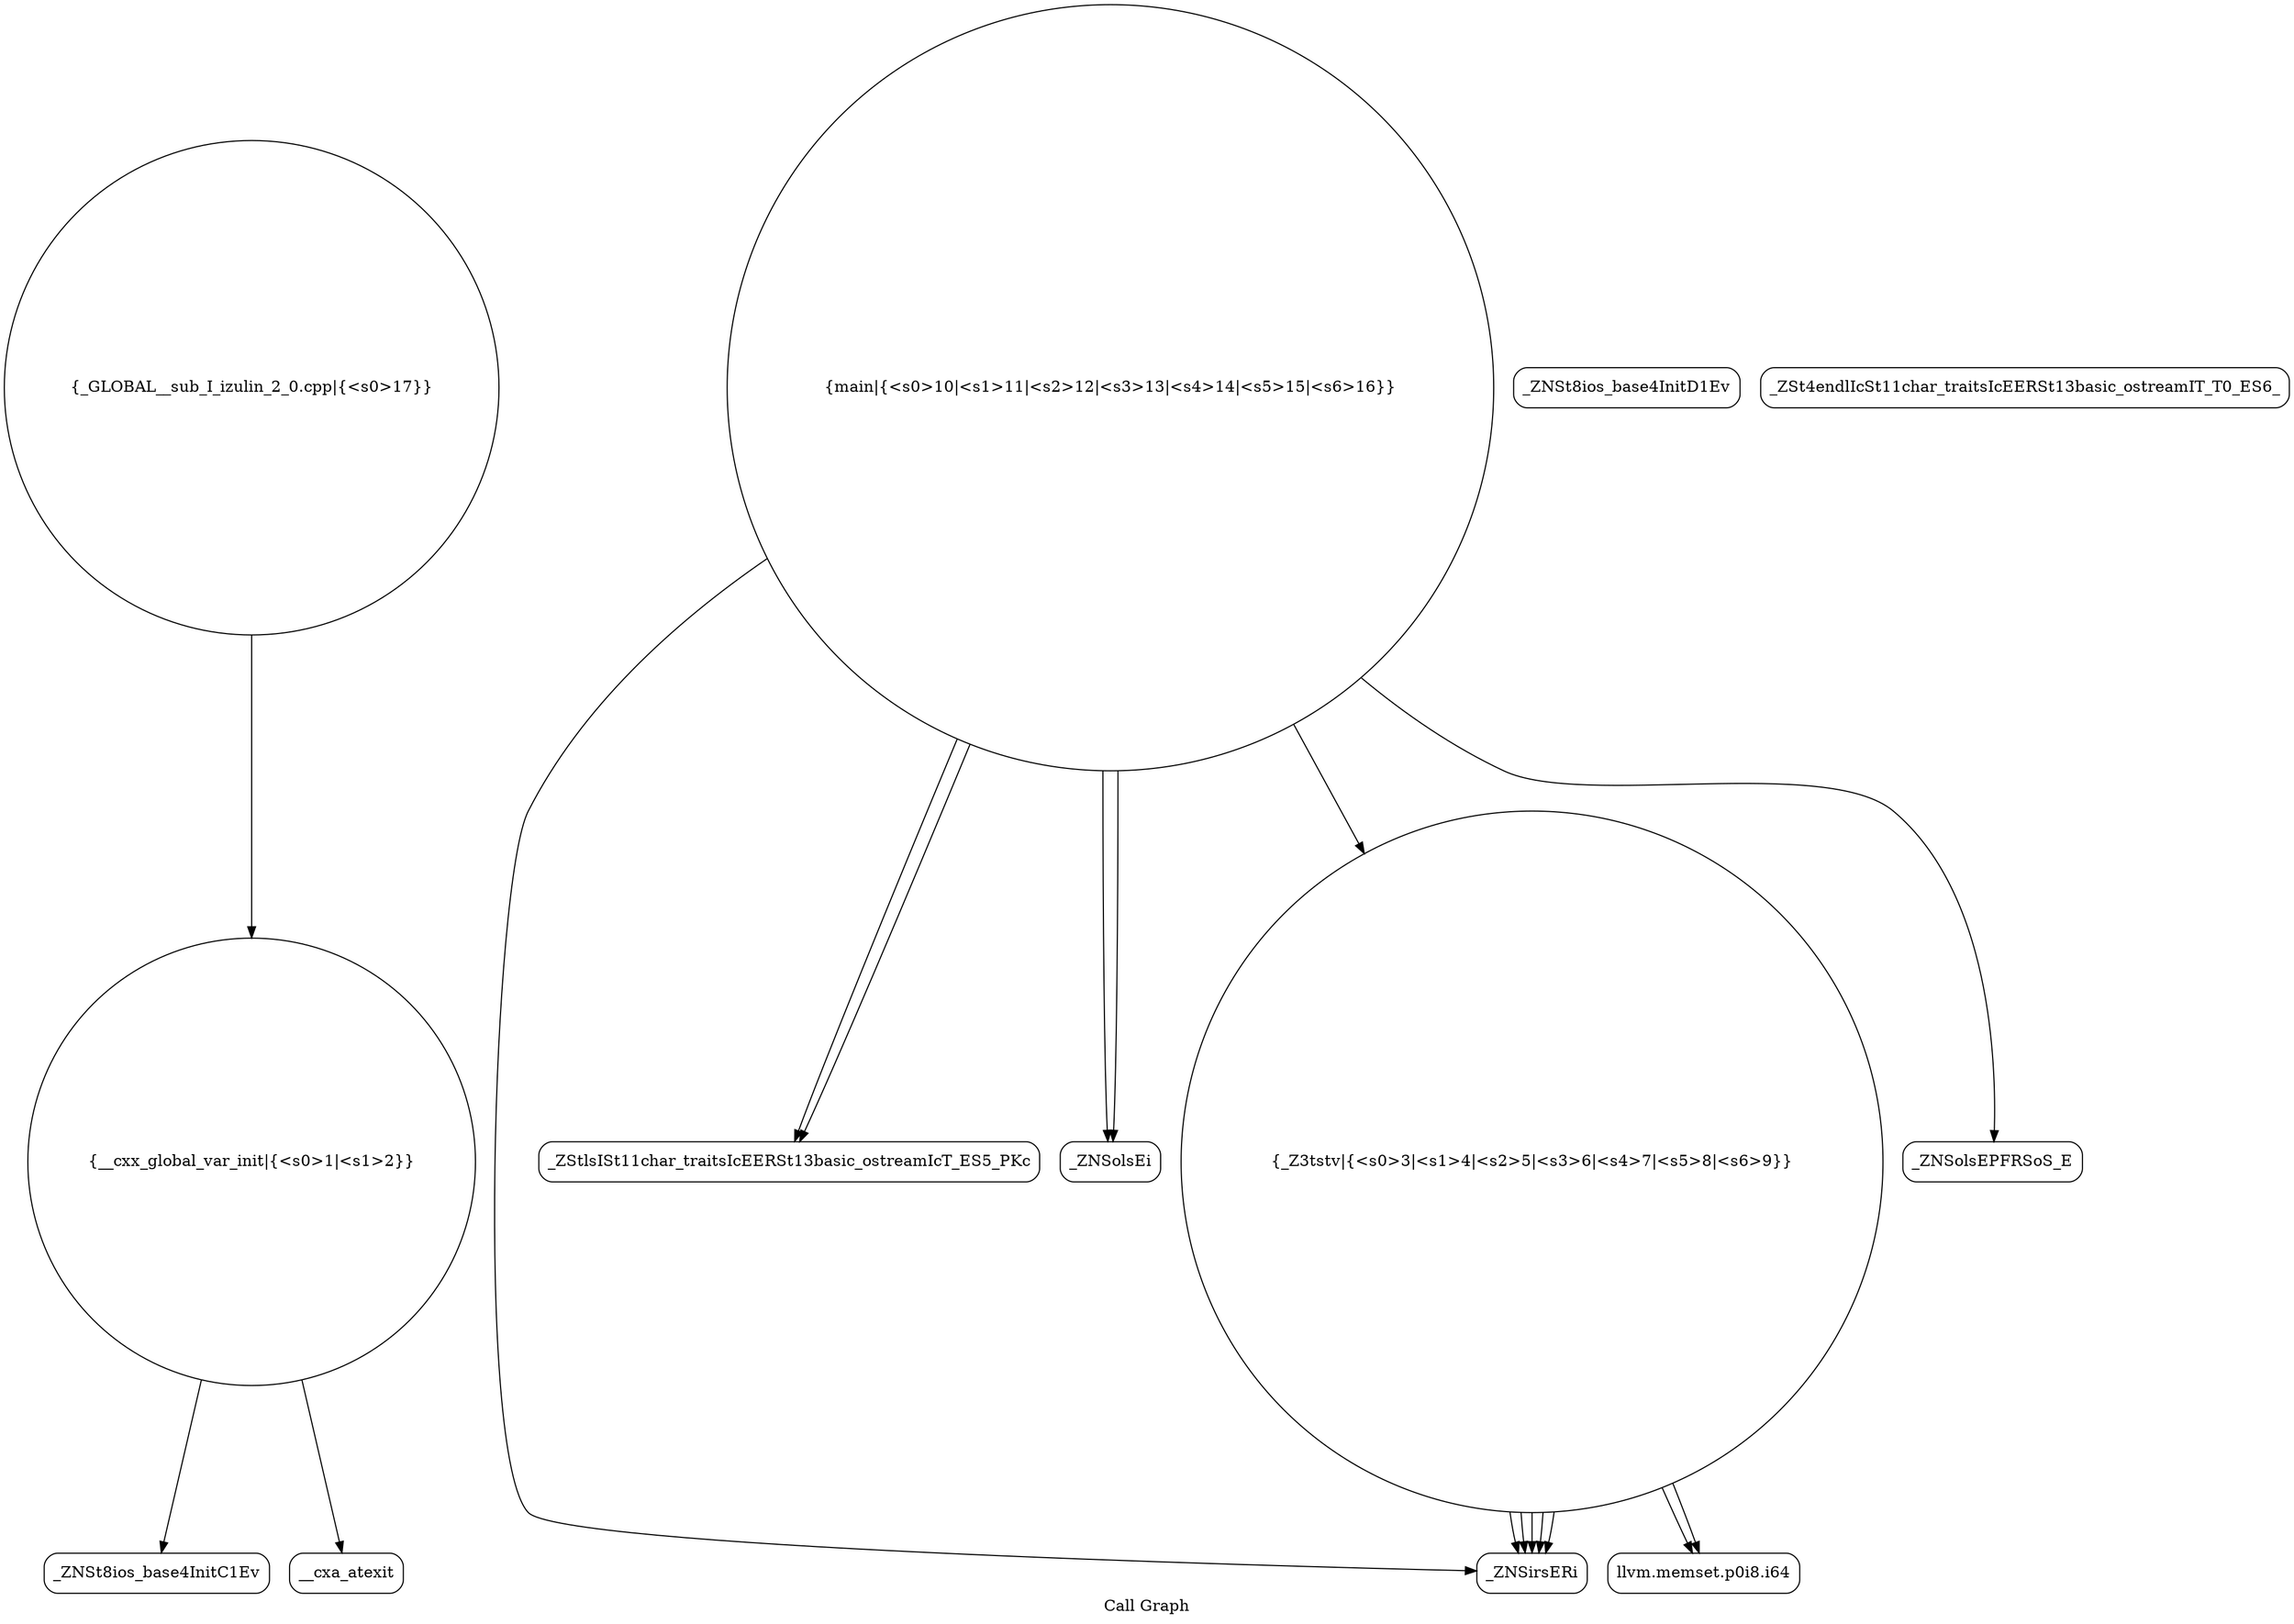 digraph "Call Graph" {
	label="Call Graph";

	Node0x561d85a11b20 [shape=record,shape=circle,label="{__cxx_global_var_init|{<s0>1|<s1>2}}"];
	Node0x561d85a11b20:s0 -> Node0x561d85a11fb0[color=black];
	Node0x561d85a11b20:s1 -> Node0x561d85a120b0[color=black];
	Node0x561d85a122b0 [shape=record,shape=circle,label="{main|{<s0>10|<s1>11|<s2>12|<s3>13|<s4>14|<s5>15|<s6>16}}"];
	Node0x561d85a122b0:s0 -> Node0x561d85a12230[color=black];
	Node0x561d85a122b0:s1 -> Node0x561d85a12330[color=black];
	Node0x561d85a122b0:s2 -> Node0x561d85a123b0[color=black];
	Node0x561d85a122b0:s3 -> Node0x561d85a12330[color=black];
	Node0x561d85a122b0:s4 -> Node0x561d85a12130[color=black];
	Node0x561d85a122b0:s5 -> Node0x561d85a123b0[color=black];
	Node0x561d85a122b0:s6 -> Node0x561d85a12430[color=black];
	Node0x561d85a12030 [shape=record,shape=Mrecord,label="{_ZNSt8ios_base4InitD1Ev}"];
	Node0x561d85a123b0 [shape=record,shape=Mrecord,label="{_ZNSolsEi}"];
	Node0x561d85a12130 [shape=record,shape=circle,label="{_Z3tstv|{<s0>3|<s1>4|<s2>5|<s3>6|<s4>7|<s5>8|<s6>9}}"];
	Node0x561d85a12130:s0 -> Node0x561d85a121b0[color=black];
	Node0x561d85a12130:s1 -> Node0x561d85a12230[color=black];
	Node0x561d85a12130:s2 -> Node0x561d85a12230[color=black];
	Node0x561d85a12130:s3 -> Node0x561d85a12230[color=black];
	Node0x561d85a12130:s4 -> Node0x561d85a12230[color=black];
	Node0x561d85a12130:s5 -> Node0x561d85a12230[color=black];
	Node0x561d85a12130:s6 -> Node0x561d85a121b0[color=black];
	Node0x561d85a124b0 [shape=record,shape=Mrecord,label="{_ZSt4endlIcSt11char_traitsIcEERSt13basic_ostreamIT_T0_ES6_}"];
	Node0x561d85a12230 [shape=record,shape=Mrecord,label="{_ZNSirsERi}"];
	Node0x561d85a11fb0 [shape=record,shape=Mrecord,label="{_ZNSt8ios_base4InitC1Ev}"];
	Node0x561d85a12330 [shape=record,shape=Mrecord,label="{_ZStlsISt11char_traitsIcEERSt13basic_ostreamIcT_ES5_PKc}"];
	Node0x561d85a120b0 [shape=record,shape=Mrecord,label="{__cxa_atexit}"];
	Node0x561d85a12430 [shape=record,shape=Mrecord,label="{_ZNSolsEPFRSoS_E}"];
	Node0x561d85a121b0 [shape=record,shape=Mrecord,label="{llvm.memset.p0i8.i64}"];
	Node0x561d85a12530 [shape=record,shape=circle,label="{_GLOBAL__sub_I_izulin_2_0.cpp|{<s0>17}}"];
	Node0x561d85a12530:s0 -> Node0x561d85a11b20[color=black];
}
